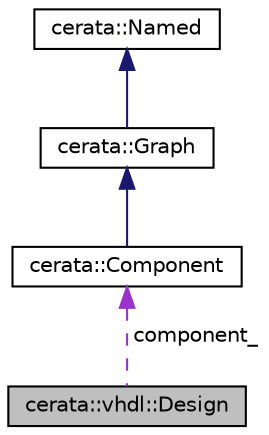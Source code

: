 digraph "cerata::vhdl::Design"
{
 // LATEX_PDF_SIZE
  edge [fontname="Helvetica",fontsize="10",labelfontname="Helvetica",labelfontsize="10"];
  node [fontname="Helvetica",fontsize="10",shape=record];
  Node1 [label="cerata::vhdl::Design",height=0.2,width=0.4,color="black", fillcolor="grey75", style="filled", fontcolor="black",tooltip="A VHDL design that can generate code for a single file."];
  Node2 -> Node1 [dir="back",color="darkorchid3",fontsize="10",style="dashed",label=" component_" ,fontname="Helvetica"];
  Node2 [label="cerata::Component",height=0.2,width=0.4,color="black", fillcolor="white", style="filled",URL="$classcerata_1_1_component.html",tooltip="A Component graph."];
  Node3 -> Node2 [dir="back",color="midnightblue",fontsize="10",style="solid",fontname="Helvetica"];
  Node3 [label="cerata::Graph",height=0.2,width=0.4,color="black", fillcolor="white", style="filled",URL="$classcerata_1_1_graph.html",tooltip="A graph representing a hardware structure."];
  Node4 -> Node3 [dir="back",color="midnightblue",fontsize="10",style="solid",fontname="Helvetica"];
  Node4 [label="cerata::Named",height=0.2,width=0.4,color="black", fillcolor="white", style="filled",URL="$structcerata_1_1_named.html",tooltip="Convenience structure for anything that is named. Names are case-sensitive."];
}
